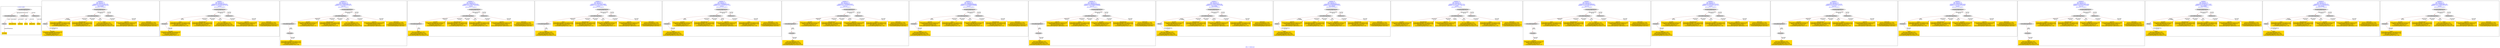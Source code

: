digraph n0 {
fontcolor="blue"
remincross="true"
label="s08-s-17-edited.xml"
subgraph cluster_0 {
label="1-correct model"
n2[style="filled",color="white",fillcolor="lightgray",label="CulturalHeritageObject1"];
n3[style="filled",color="white",fillcolor="lightgray",label="Person1"];
n4[shape="plaintext",style="filled",fillcolor="gold",label="DESCRIPTION"];
n5[shape="plaintext",style="filled",fillcolor="gold",label="CAPTION"];
n6[shape="plaintext",style="filled",fillcolor="gold",label="TITLE"];
n7[shape="plaintext",style="filled",fillcolor="gold",label="AUTHOR"];
n8[style="filled",color="white",fillcolor="lightgray",label="EuropeanaAggregation1"];
n9[style="filled",color="white",fillcolor="lightgray",label="WebResource1"];
n10[style="filled",color="white",fillcolor="lightgray",label="WebResource2"];
n11[shape="plaintext",style="filled",fillcolor="gold",label="IMAGESRC"];
n12[shape="plaintext",style="filled",fillcolor="gold",label="VIDEO"];
}
subgraph cluster_1 {
label="candidate 0\nlink coherence:1.0\nnode coherence:1.0\nconfidence:0.3922318116477479\nmapping score:0.5474106038825827\ncost:8.99998\n-precision:0.78-recall:0.7"
n14[style="filled",color="white",fillcolor="lightgray",label="CulturalHeritageObject1"];
n15[style="filled",color="white",fillcolor="lightgray",label="Person1"];
n16[style="filled",color="white",fillcolor="lightgray",label="EuropeanaAggregation1"];
n17[style="filled",color="white",fillcolor="lightgray",label="WebResource1"];
n18[shape="plaintext",style="filled",fillcolor="gold",label="AUTHOR\n[CulturalHeritageObject,provenance,0.33]\n[Person,nameOfThePerson,0.267]\n[Document,classLink,0.23]\n[CulturalHeritageObject,title,0.173]"];
n19[shape="plaintext",style="filled",fillcolor="gold",label="TITLE\n[CulturalHeritageObject,description,0.332]\n[CulturalHeritageObject,provenance,0.323]\n[Document,classLink,0.177]\n[CulturalHeritageObject,title,0.168]"];
n20[shape="plaintext",style="filled",fillcolor="gold",label="DESCRIPTION\n[CulturalHeritageObject,description,0.434]\n[CulturalHeritageObject,provenance,0.332]\n[Document,classLink,0.13]\n[CulturalHeritageObject,title,0.104]"];
n21[shape="plaintext",style="filled",fillcolor="gold",label="VIDEO\n[Document,classLink,0.287]\n[Person,nameOfThePerson,0.261]\n[CulturalHeritageObject,title,0.234]\n[CulturalHeritageObject,provenance,0.218]"];
n22[shape="plaintext",style="filled",fillcolor="gold",label="IMAGESRC\n[WebResource,classLink,0.668]\n[Person,nameOfThePerson,0.122]\n[CulturalHeritageObject,provenance,0.12]\n[CulturalHeritageObject,title,0.091]"];
n23[shape="plaintext",style="filled",fillcolor="gold",label="CAPTION\n[CulturalHeritageObject,provenance,0.428]\n[CulturalHeritageObject,extent,0.2]\n[Document,classLink,0.197]\n[CulturalHeritageObject,rightsHolder,0.175]"];
}
subgraph cluster_2 {
label="candidate 1\nlink coherence:1.0\nnode coherence:1.0\nconfidence:0.38614887434865647\nmapping score:0.5453829581162188\ncost:9.0\n-precision:0.56-recall:0.5"
n25[style="filled",color="white",fillcolor="lightgray",label="CulturalHeritageObject1"];
n26[style="filled",color="white",fillcolor="lightgray",label="Document1"];
n27[style="filled",color="white",fillcolor="lightgray",label="EuropeanaAggregation1"];
n28[style="filled",color="white",fillcolor="lightgray",label="WebResource1"];
n29[shape="plaintext",style="filled",fillcolor="gold",label="TITLE\n[CulturalHeritageObject,description,0.332]\n[CulturalHeritageObject,provenance,0.323]\n[Document,classLink,0.177]\n[CulturalHeritageObject,title,0.168]"];
n30[shape="plaintext",style="filled",fillcolor="gold",label="DESCRIPTION\n[CulturalHeritageObject,description,0.434]\n[CulturalHeritageObject,provenance,0.332]\n[Document,classLink,0.13]\n[CulturalHeritageObject,title,0.104]"];
n31[shape="plaintext",style="filled",fillcolor="gold",label="VIDEO\n[Document,classLink,0.287]\n[Person,nameOfThePerson,0.261]\n[CulturalHeritageObject,title,0.234]\n[CulturalHeritageObject,provenance,0.218]"];
n32[shape="plaintext",style="filled",fillcolor="gold",label="AUTHOR\n[CulturalHeritageObject,provenance,0.33]\n[Person,nameOfThePerson,0.267]\n[Document,classLink,0.23]\n[CulturalHeritageObject,title,0.173]"];
n33[shape="plaintext",style="filled",fillcolor="gold",label="IMAGESRC\n[WebResource,classLink,0.668]\n[Person,nameOfThePerson,0.122]\n[CulturalHeritageObject,provenance,0.12]\n[CulturalHeritageObject,title,0.091]"];
n34[shape="plaintext",style="filled",fillcolor="gold",label="CAPTION\n[CulturalHeritageObject,provenance,0.428]\n[CulturalHeritageObject,extent,0.2]\n[Document,classLink,0.197]\n[CulturalHeritageObject,rightsHolder,0.175]"];
}
subgraph cluster_3 {
label="candidate 10\nlink coherence:1.0\nnode coherence:1.0\nconfidence:0.3784990786851182\nmapping score:0.5428330262283727\ncost:10.0\n-precision:0.5-recall:0.5"
n36[style="filled",color="white",fillcolor="lightgray",label="CulturalHeritageObject1"];
n37[style="filled",color="white",fillcolor="lightgray",label="CulturalHeritageObject2"];
n38[style="filled",color="white",fillcolor="lightgray",label="Document2"];
n39[style="filled",color="white",fillcolor="lightgray",label="EuropeanaAggregation1"];
n40[style="filled",color="white",fillcolor="lightgray",label="WebResource1"];
n41[shape="plaintext",style="filled",fillcolor="gold",label="AUTHOR\n[CulturalHeritageObject,provenance,0.33]\n[Person,nameOfThePerson,0.267]\n[Document,classLink,0.23]\n[CulturalHeritageObject,title,0.173]"];
n42[shape="plaintext",style="filled",fillcolor="gold",label="DESCRIPTION\n[CulturalHeritageObject,description,0.434]\n[CulturalHeritageObject,provenance,0.332]\n[Document,classLink,0.13]\n[CulturalHeritageObject,title,0.104]"];
n43[shape="plaintext",style="filled",fillcolor="gold",label="TITLE\n[CulturalHeritageObject,description,0.332]\n[CulturalHeritageObject,provenance,0.323]\n[Document,classLink,0.177]\n[CulturalHeritageObject,title,0.168]"];
n44[shape="plaintext",style="filled",fillcolor="gold",label="VIDEO\n[Document,classLink,0.287]\n[Person,nameOfThePerson,0.261]\n[CulturalHeritageObject,title,0.234]\n[CulturalHeritageObject,provenance,0.218]"];
n45[shape="plaintext",style="filled",fillcolor="gold",label="IMAGESRC\n[WebResource,classLink,0.668]\n[Person,nameOfThePerson,0.122]\n[CulturalHeritageObject,provenance,0.12]\n[CulturalHeritageObject,title,0.091]"];
n46[shape="plaintext",style="filled",fillcolor="gold",label="CAPTION\n[CulturalHeritageObject,provenance,0.428]\n[CulturalHeritageObject,extent,0.2]\n[Document,classLink,0.197]\n[CulturalHeritageObject,rightsHolder,0.175]"];
}
subgraph cluster_4 {
label="candidate 11\nlink coherence:1.0\nnode coherence:1.0\nconfidence:0.3769815607870101\nmapping score:0.5423271869290034\ncost:9.0\n-precision:0.67-recall:0.6"
n48[style="filled",color="white",fillcolor="lightgray",label="CulturalHeritageObject1"];
n49[style="filled",color="white",fillcolor="lightgray",label="CulturalHeritageObject2"];
n50[style="filled",color="white",fillcolor="lightgray",label="EuropeanaAggregation1"];
n51[style="filled",color="white",fillcolor="lightgray",label="WebResource1"];
n52[shape="plaintext",style="filled",fillcolor="gold",label="AUTHOR\n[CulturalHeritageObject,provenance,0.33]\n[Person,nameOfThePerson,0.267]\n[Document,classLink,0.23]\n[CulturalHeritageObject,title,0.173]"];
n53[shape="plaintext",style="filled",fillcolor="gold",label="DESCRIPTION\n[CulturalHeritageObject,description,0.434]\n[CulturalHeritageObject,provenance,0.332]\n[Document,classLink,0.13]\n[CulturalHeritageObject,title,0.104]"];
n54[shape="plaintext",style="filled",fillcolor="gold",label="TITLE\n[CulturalHeritageObject,description,0.332]\n[CulturalHeritageObject,provenance,0.323]\n[Document,classLink,0.177]\n[CulturalHeritageObject,title,0.168]"];
n55[shape="plaintext",style="filled",fillcolor="gold",label="VIDEO\n[Document,classLink,0.287]\n[Person,nameOfThePerson,0.261]\n[CulturalHeritageObject,title,0.234]\n[CulturalHeritageObject,provenance,0.218]"];
n56[shape="plaintext",style="filled",fillcolor="gold",label="IMAGESRC\n[WebResource,classLink,0.668]\n[Person,nameOfThePerson,0.122]\n[CulturalHeritageObject,provenance,0.12]\n[CulturalHeritageObject,title,0.091]"];
n57[shape="plaintext",style="filled",fillcolor="gold",label="CAPTION\n[CulturalHeritageObject,provenance,0.428]\n[CulturalHeritageObject,extent,0.2]\n[Document,classLink,0.197]\n[CulturalHeritageObject,rightsHolder,0.175]"];
}
subgraph cluster_5 {
label="candidate 12\nlink coherence:1.0\nnode coherence:1.0\nconfidence:0.37659725311196857\nmapping score:0.5421990843706562\ncost:9.0\n-precision:0.56-recall:0.5"
n59[style="filled",color="white",fillcolor="lightgray",label="CulturalHeritageObject1"];
n60[style="filled",color="white",fillcolor="lightgray",label="CulturalHeritageObject2"];
n61[style="filled",color="white",fillcolor="lightgray",label="EuropeanaAggregation1"];
n62[style="filled",color="white",fillcolor="lightgray",label="WebResource1"];
n63[shape="plaintext",style="filled",fillcolor="gold",label="TITLE\n[CulturalHeritageObject,description,0.332]\n[CulturalHeritageObject,provenance,0.323]\n[Document,classLink,0.177]\n[CulturalHeritageObject,title,0.168]"];
n64[shape="plaintext",style="filled",fillcolor="gold",label="DESCRIPTION\n[CulturalHeritageObject,description,0.434]\n[CulturalHeritageObject,provenance,0.332]\n[Document,classLink,0.13]\n[CulturalHeritageObject,title,0.104]"];
n65[shape="plaintext",style="filled",fillcolor="gold",label="AUTHOR\n[CulturalHeritageObject,provenance,0.33]\n[Person,nameOfThePerson,0.267]\n[Document,classLink,0.23]\n[CulturalHeritageObject,title,0.173]"];
n66[shape="plaintext",style="filled",fillcolor="gold",label="VIDEO\n[Document,classLink,0.287]\n[Person,nameOfThePerson,0.261]\n[CulturalHeritageObject,title,0.234]\n[CulturalHeritageObject,provenance,0.218]"];
n67[shape="plaintext",style="filled",fillcolor="gold",label="IMAGESRC\n[WebResource,classLink,0.668]\n[Person,nameOfThePerson,0.122]\n[CulturalHeritageObject,provenance,0.12]\n[CulturalHeritageObject,title,0.091]"];
n68[shape="plaintext",style="filled",fillcolor="gold",label="CAPTION\n[CulturalHeritageObject,provenance,0.428]\n[CulturalHeritageObject,extent,0.2]\n[Document,classLink,0.197]\n[CulturalHeritageObject,rightsHolder,0.175]"];
}
subgraph cluster_6 {
label="candidate 13\nlink coherence:1.0\nnode coherence:1.0\nconfidence:0.3736090690530187\nmapping score:0.5412030230176729\ncost:9.0\n-precision:0.44-recall:0.4"
n70[style="filled",color="white",fillcolor="lightgray",label="CulturalHeritageObject1"];
n71[style="filled",color="white",fillcolor="lightgray",label="Document1"];
n72[style="filled",color="white",fillcolor="lightgray",label="EuropeanaAggregation1"];
n73[style="filled",color="white",fillcolor="lightgray",label="WebResource1"];
n74[shape="plaintext",style="filled",fillcolor="gold",label="AUTHOR\n[CulturalHeritageObject,provenance,0.33]\n[Person,nameOfThePerson,0.267]\n[Document,classLink,0.23]\n[CulturalHeritageObject,title,0.173]"];
n75[shape="plaintext",style="filled",fillcolor="gold",label="DESCRIPTION\n[CulturalHeritageObject,description,0.434]\n[CulturalHeritageObject,provenance,0.332]\n[Document,classLink,0.13]\n[CulturalHeritageObject,title,0.104]"];
n76[shape="plaintext",style="filled",fillcolor="gold",label="CAPTION\n[CulturalHeritageObject,provenance,0.428]\n[CulturalHeritageObject,extent,0.2]\n[Document,classLink,0.197]\n[CulturalHeritageObject,rightsHolder,0.175]"];
n77[shape="plaintext",style="filled",fillcolor="gold",label="VIDEO\n[Document,classLink,0.287]\n[Person,nameOfThePerson,0.261]\n[CulturalHeritageObject,title,0.234]\n[CulturalHeritageObject,provenance,0.218]"];
n78[shape="plaintext",style="filled",fillcolor="gold",label="IMAGESRC\n[WebResource,classLink,0.668]\n[Person,nameOfThePerson,0.122]\n[CulturalHeritageObject,provenance,0.12]\n[CulturalHeritageObject,title,0.091]"];
n79[shape="plaintext",style="filled",fillcolor="gold",label="TITLE\n[CulturalHeritageObject,description,0.332]\n[CulturalHeritageObject,provenance,0.323]\n[Document,classLink,0.177]\n[CulturalHeritageObject,title,0.168]"];
}
subgraph cluster_7 {
label="candidate 14\nlink coherence:1.0\nnode coherence:1.0\nconfidence:0.3736090690530187\nmapping score:0.5412030230176729\ncost:10.0\n-precision:0.4-recall:0.4"
n81[style="filled",color="white",fillcolor="lightgray",label="CulturalHeritageObject1"];
n82[style="filled",color="white",fillcolor="lightgray",label="CulturalHeritageObject2"];
n83[style="filled",color="white",fillcolor="lightgray",label="Document2"];
n84[style="filled",color="white",fillcolor="lightgray",label="EuropeanaAggregation1"];
n85[style="filled",color="white",fillcolor="lightgray",label="WebResource1"];
n86[shape="plaintext",style="filled",fillcolor="gold",label="AUTHOR\n[CulturalHeritageObject,provenance,0.33]\n[Person,nameOfThePerson,0.267]\n[Document,classLink,0.23]\n[CulturalHeritageObject,title,0.173]"];
n87[shape="plaintext",style="filled",fillcolor="gold",label="DESCRIPTION\n[CulturalHeritageObject,description,0.434]\n[CulturalHeritageObject,provenance,0.332]\n[Document,classLink,0.13]\n[CulturalHeritageObject,title,0.104]"];
n88[shape="plaintext",style="filled",fillcolor="gold",label="VIDEO\n[Document,classLink,0.287]\n[Person,nameOfThePerson,0.261]\n[CulturalHeritageObject,title,0.234]\n[CulturalHeritageObject,provenance,0.218]"];
n89[shape="plaintext",style="filled",fillcolor="gold",label="CAPTION\n[CulturalHeritageObject,provenance,0.428]\n[CulturalHeritageObject,extent,0.2]\n[Document,classLink,0.197]\n[CulturalHeritageObject,rightsHolder,0.175]"];
n90[shape="plaintext",style="filled",fillcolor="gold",label="IMAGESRC\n[WebResource,classLink,0.668]\n[Person,nameOfThePerson,0.122]\n[CulturalHeritageObject,provenance,0.12]\n[CulturalHeritageObject,title,0.091]"];
n91[shape="plaintext",style="filled",fillcolor="gold",label="TITLE\n[CulturalHeritageObject,description,0.332]\n[CulturalHeritageObject,provenance,0.323]\n[Document,classLink,0.177]\n[CulturalHeritageObject,title,0.168]"];
}
subgraph cluster_8 {
label="candidate 15\nlink coherence:1.0\nnode coherence:1.0\nconfidence:0.36990829209060405\nmapping score:0.539969430696868\ncost:9.0\n-precision:0.44-recall:0.4"
n93[style="filled",color="white",fillcolor="lightgray",label="CulturalHeritageObject1"];
n94[style="filled",color="white",fillcolor="lightgray",label="Document1"];
n95[style="filled",color="white",fillcolor="lightgray",label="EuropeanaAggregation1"];
n96[style="filled",color="white",fillcolor="lightgray",label="WebResource1"];
n97[shape="plaintext",style="filled",fillcolor="gold",label="CAPTION\n[CulturalHeritageObject,provenance,0.428]\n[CulturalHeritageObject,extent,0.2]\n[Document,classLink,0.197]\n[CulturalHeritageObject,rightsHolder,0.175]"];
n98[shape="plaintext",style="filled",fillcolor="gold",label="TITLE\n[CulturalHeritageObject,description,0.332]\n[CulturalHeritageObject,provenance,0.323]\n[Document,classLink,0.177]\n[CulturalHeritageObject,title,0.168]"];
n99[shape="plaintext",style="filled",fillcolor="gold",label="AUTHOR\n[CulturalHeritageObject,provenance,0.33]\n[Person,nameOfThePerson,0.267]\n[Document,classLink,0.23]\n[CulturalHeritageObject,title,0.173]"];
n100[shape="plaintext",style="filled",fillcolor="gold",label="VIDEO\n[Document,classLink,0.287]\n[Person,nameOfThePerson,0.261]\n[CulturalHeritageObject,title,0.234]\n[CulturalHeritageObject,provenance,0.218]"];
n101[shape="plaintext",style="filled",fillcolor="gold",label="IMAGESRC\n[WebResource,classLink,0.668]\n[Person,nameOfThePerson,0.122]\n[CulturalHeritageObject,provenance,0.12]\n[CulturalHeritageObject,title,0.091]"];
n102[shape="plaintext",style="filled",fillcolor="gold",label="DESCRIPTION\n[CulturalHeritageObject,description,0.434]\n[CulturalHeritageObject,provenance,0.332]\n[Document,classLink,0.13]\n[CulturalHeritageObject,title,0.104]"];
}
subgraph cluster_9 {
label="candidate 16\nlink coherence:1.0\nnode coherence:1.0\nconfidence:0.36990829209060405\nmapping score:0.539969430696868\ncost:10.0\n-precision:0.4-recall:0.4"
n104[style="filled",color="white",fillcolor="lightgray",label="CulturalHeritageObject1"];
n105[style="filled",color="white",fillcolor="lightgray",label="CulturalHeritageObject2"];
n106[style="filled",color="white",fillcolor="lightgray",label="Document2"];
n107[style="filled",color="white",fillcolor="lightgray",label="EuropeanaAggregation1"];
n108[style="filled",color="white",fillcolor="lightgray",label="WebResource1"];
n109[shape="plaintext",style="filled",fillcolor="gold",label="CAPTION\n[CulturalHeritageObject,provenance,0.428]\n[CulturalHeritageObject,extent,0.2]\n[Document,classLink,0.197]\n[CulturalHeritageObject,rightsHolder,0.175]"];
n110[shape="plaintext",style="filled",fillcolor="gold",label="TITLE\n[CulturalHeritageObject,description,0.332]\n[CulturalHeritageObject,provenance,0.323]\n[Document,classLink,0.177]\n[CulturalHeritageObject,title,0.168]"];
n111[shape="plaintext",style="filled",fillcolor="gold",label="VIDEO\n[Document,classLink,0.287]\n[Person,nameOfThePerson,0.261]\n[CulturalHeritageObject,title,0.234]\n[CulturalHeritageObject,provenance,0.218]"];
n112[shape="plaintext",style="filled",fillcolor="gold",label="AUTHOR\n[CulturalHeritageObject,provenance,0.33]\n[Person,nameOfThePerson,0.267]\n[Document,classLink,0.23]\n[CulturalHeritageObject,title,0.173]"];
n113[shape="plaintext",style="filled",fillcolor="gold",label="IMAGESRC\n[WebResource,classLink,0.668]\n[Person,nameOfThePerson,0.122]\n[CulturalHeritageObject,provenance,0.12]\n[CulturalHeritageObject,title,0.091]"];
n114[shape="plaintext",style="filled",fillcolor="gold",label="DESCRIPTION\n[CulturalHeritageObject,description,0.434]\n[CulturalHeritageObject,provenance,0.332]\n[Document,classLink,0.13]\n[CulturalHeritageObject,title,0.104]"];
}
subgraph cluster_10 {
label="candidate 17\nlink coherence:1.0\nnode coherence:1.0\nconfidence:0.3693015866585106\nmapping score:0.5397671955528368\ncost:8.99998\n-precision:0.56-recall:0.5"
n116[style="filled",color="white",fillcolor="lightgray",label="CulturalHeritageObject1"];
n117[style="filled",color="white",fillcolor="lightgray",label="Person1"];
n118[style="filled",color="white",fillcolor="lightgray",label="EuropeanaAggregation1"];
n119[style="filled",color="white",fillcolor="lightgray",label="WebResource1"];
n120[shape="plaintext",style="filled",fillcolor="gold",label="VIDEO\n[Document,classLink,0.287]\n[Person,nameOfThePerson,0.261]\n[CulturalHeritageObject,title,0.234]\n[CulturalHeritageObject,provenance,0.218]"];
n121[shape="plaintext",style="filled",fillcolor="gold",label="AUTHOR\n[CulturalHeritageObject,provenance,0.33]\n[Person,nameOfThePerson,0.267]\n[Document,classLink,0.23]\n[CulturalHeritageObject,title,0.173]"];
n122[shape="plaintext",style="filled",fillcolor="gold",label="DESCRIPTION\n[CulturalHeritageObject,description,0.434]\n[CulturalHeritageObject,provenance,0.332]\n[Document,classLink,0.13]\n[CulturalHeritageObject,title,0.104]"];
n123[shape="plaintext",style="filled",fillcolor="gold",label="CAPTION\n[CulturalHeritageObject,provenance,0.428]\n[CulturalHeritageObject,extent,0.2]\n[Document,classLink,0.197]\n[CulturalHeritageObject,rightsHolder,0.175]"];
n124[shape="plaintext",style="filled",fillcolor="gold",label="IMAGESRC\n[WebResource,classLink,0.668]\n[Person,nameOfThePerson,0.122]\n[CulturalHeritageObject,provenance,0.12]\n[CulturalHeritageObject,title,0.091]"];
n125[shape="plaintext",style="filled",fillcolor="gold",label="TITLE\n[CulturalHeritageObject,description,0.332]\n[CulturalHeritageObject,provenance,0.323]\n[Document,classLink,0.177]\n[CulturalHeritageObject,title,0.168]"];
}
subgraph cluster_11 {
label="candidate 18\nlink coherence:1.0\nnode coherence:1.0\nconfidence:0.36560080969609593\nmapping score:0.5385336032320319\ncost:8.99998\n-precision:0.56-recall:0.5"
n127[style="filled",color="white",fillcolor="lightgray",label="CulturalHeritageObject1"];
n128[style="filled",color="white",fillcolor="lightgray",label="Person1"];
n129[style="filled",color="white",fillcolor="lightgray",label="EuropeanaAggregation1"];
n130[style="filled",color="white",fillcolor="lightgray",label="WebResource1"];
n131[shape="plaintext",style="filled",fillcolor="gold",label="VIDEO\n[Document,classLink,0.287]\n[Person,nameOfThePerson,0.261]\n[CulturalHeritageObject,title,0.234]\n[CulturalHeritageObject,provenance,0.218]"];
n132[shape="plaintext",style="filled",fillcolor="gold",label="CAPTION\n[CulturalHeritageObject,provenance,0.428]\n[CulturalHeritageObject,extent,0.2]\n[Document,classLink,0.197]\n[CulturalHeritageObject,rightsHolder,0.175]"];
n133[shape="plaintext",style="filled",fillcolor="gold",label="TITLE\n[CulturalHeritageObject,description,0.332]\n[CulturalHeritageObject,provenance,0.323]\n[Document,classLink,0.177]\n[CulturalHeritageObject,title,0.168]"];
n134[shape="plaintext",style="filled",fillcolor="gold",label="AUTHOR\n[CulturalHeritageObject,provenance,0.33]\n[Person,nameOfThePerson,0.267]\n[Document,classLink,0.23]\n[CulturalHeritageObject,title,0.173]"];
n135[shape="plaintext",style="filled",fillcolor="gold",label="IMAGESRC\n[WebResource,classLink,0.668]\n[Person,nameOfThePerson,0.122]\n[CulturalHeritageObject,provenance,0.12]\n[CulturalHeritageObject,title,0.091]"];
n136[shape="plaintext",style="filled",fillcolor="gold",label="DESCRIPTION\n[CulturalHeritageObject,description,0.434]\n[CulturalHeritageObject,provenance,0.332]\n[Document,classLink,0.13]\n[CulturalHeritageObject,title,0.104]"];
}
subgraph cluster_12 {
label="candidate 19\nlink coherence:1.0\nnode coherence:1.0\nconfidence:0.36471399726777715\nmapping score:0.5660157768670367\ncost:8.0\n-precision:0.5-recall:0.4"
n138[style="filled",color="white",fillcolor="lightgray",label="EuropeanaAggregation1"];
n139[style="filled",color="white",fillcolor="lightgray",label="CulturalHeritageObject1"];
n140[style="filled",color="white",fillcolor="lightgray",label="WebResource1"];
n141[shape="plaintext",style="filled",fillcolor="gold",label="AUTHOR\n[CulturalHeritageObject,provenance,0.33]\n[Person,nameOfThePerson,0.267]\n[Document,classLink,0.23]\n[CulturalHeritageObject,title,0.173]"];
n142[shape="plaintext",style="filled",fillcolor="gold",label="DESCRIPTION\n[CulturalHeritageObject,description,0.434]\n[CulturalHeritageObject,provenance,0.332]\n[Document,classLink,0.13]\n[CulturalHeritageObject,title,0.104]"];
n143[shape="plaintext",style="filled",fillcolor="gold",label="CAPTION\n[CulturalHeritageObject,provenance,0.428]\n[CulturalHeritageObject,extent,0.2]\n[Document,classLink,0.197]\n[CulturalHeritageObject,rightsHolder,0.175]"];
n144[shape="plaintext",style="filled",fillcolor="gold",label="VIDEO\n[Document,classLink,0.287]\n[Person,nameOfThePerson,0.261]\n[CulturalHeritageObject,title,0.234]\n[CulturalHeritageObject,provenance,0.218]"];
n145[shape="plaintext",style="filled",fillcolor="gold",label="IMAGESRC\n[WebResource,classLink,0.668]\n[Person,nameOfThePerson,0.122]\n[CulturalHeritageObject,provenance,0.12]\n[CulturalHeritageObject,title,0.091]"];
n146[shape="plaintext",style="filled",fillcolor="gold",label="TITLE\n[CulturalHeritageObject,description,0.332]\n[CulturalHeritageObject,provenance,0.323]\n[Document,classLink,0.177]\n[CulturalHeritageObject,title,0.168]"];
}
subgraph cluster_13 {
label="candidate 2\nlink coherence:1.0\nnode coherence:1.0\nconfidence:0.38614887434865647\nmapping score:0.5453829581162188\ncost:10.0\n-precision:0.5-recall:0.5"
n148[style="filled",color="white",fillcolor="lightgray",label="CulturalHeritageObject1"];
n149[style="filled",color="white",fillcolor="lightgray",label="CulturalHeritageObject2"];
n150[style="filled",color="white",fillcolor="lightgray",label="Document2"];
n151[style="filled",color="white",fillcolor="lightgray",label="EuropeanaAggregation1"];
n152[style="filled",color="white",fillcolor="lightgray",label="WebResource1"];
n153[shape="plaintext",style="filled",fillcolor="gold",label="TITLE\n[CulturalHeritageObject,description,0.332]\n[CulturalHeritageObject,provenance,0.323]\n[Document,classLink,0.177]\n[CulturalHeritageObject,title,0.168]"];
n154[shape="plaintext",style="filled",fillcolor="gold",label="DESCRIPTION\n[CulturalHeritageObject,description,0.434]\n[CulturalHeritageObject,provenance,0.332]\n[Document,classLink,0.13]\n[CulturalHeritageObject,title,0.104]"];
n155[shape="plaintext",style="filled",fillcolor="gold",label="AUTHOR\n[CulturalHeritageObject,provenance,0.33]\n[Person,nameOfThePerson,0.267]\n[Document,classLink,0.23]\n[CulturalHeritageObject,title,0.173]"];
n156[shape="plaintext",style="filled",fillcolor="gold",label="VIDEO\n[Document,classLink,0.287]\n[Person,nameOfThePerson,0.261]\n[CulturalHeritageObject,title,0.234]\n[CulturalHeritageObject,provenance,0.218]"];
n157[shape="plaintext",style="filled",fillcolor="gold",label="IMAGESRC\n[WebResource,classLink,0.668]\n[Person,nameOfThePerson,0.122]\n[CulturalHeritageObject,provenance,0.12]\n[CulturalHeritageObject,title,0.091]"];
n158[shape="plaintext",style="filled",fillcolor="gold",label="CAPTION\n[CulturalHeritageObject,provenance,0.428]\n[CulturalHeritageObject,extent,0.2]\n[Document,classLink,0.197]\n[CulturalHeritageObject,rightsHolder,0.175]"];
}
subgraph cluster_14 {
label="candidate 3\nlink coherence:1.0\nnode coherence:1.0\nconfidence:0.38587663257225163\nmapping score:0.5452922108574172\ncost:9.0\n-precision:0.67-recall:0.6"
n160[style="filled",color="white",fillcolor="lightgray",label="CulturalHeritageObject1"];
n161[style="filled",color="white",fillcolor="lightgray",label="Document1"];
n162[style="filled",color="white",fillcolor="lightgray",label="EuropeanaAggregation1"];
n163[style="filled",color="white",fillcolor="lightgray",label="WebResource1"];
n164[shape="plaintext",style="filled",fillcolor="gold",label="AUTHOR\n[CulturalHeritageObject,provenance,0.33]\n[Person,nameOfThePerson,0.267]\n[Document,classLink,0.23]\n[CulturalHeritageObject,title,0.173]"];
n165[shape="plaintext",style="filled",fillcolor="gold",label="DESCRIPTION\n[CulturalHeritageObject,description,0.434]\n[CulturalHeritageObject,provenance,0.332]\n[Document,classLink,0.13]\n[CulturalHeritageObject,title,0.104]"];
n166[shape="plaintext",style="filled",fillcolor="gold",label="TITLE\n[CulturalHeritageObject,description,0.332]\n[CulturalHeritageObject,provenance,0.323]\n[Document,classLink,0.177]\n[CulturalHeritageObject,title,0.168]"];
n167[shape="plaintext",style="filled",fillcolor="gold",label="VIDEO\n[Document,classLink,0.287]\n[Person,nameOfThePerson,0.261]\n[CulturalHeritageObject,title,0.234]\n[CulturalHeritageObject,provenance,0.218]"];
n168[shape="plaintext",style="filled",fillcolor="gold",label="IMAGESRC\n[WebResource,classLink,0.668]\n[Person,nameOfThePerson,0.122]\n[CulturalHeritageObject,provenance,0.12]\n[CulturalHeritageObject,title,0.091]"];
n169[shape="plaintext",style="filled",fillcolor="gold",label="CAPTION\n[CulturalHeritageObject,provenance,0.428]\n[CulturalHeritageObject,extent,0.2]\n[Document,classLink,0.197]\n[CulturalHeritageObject,rightsHolder,0.175]"];
}
subgraph cluster_15 {
label="candidate 4\nlink coherence:1.0\nnode coherence:1.0\nconfidence:0.38587663257225163\nmapping score:0.5452922108574172\ncost:10.0\n-precision:0.6-recall:0.6"
n171[style="filled",color="white",fillcolor="lightgray",label="CulturalHeritageObject1"];
n172[style="filled",color="white",fillcolor="lightgray",label="CulturalHeritageObject2"];
n173[style="filled",color="white",fillcolor="lightgray",label="Document2"];
n174[style="filled",color="white",fillcolor="lightgray",label="EuropeanaAggregation1"];
n175[style="filled",color="white",fillcolor="lightgray",label="WebResource1"];
n176[shape="plaintext",style="filled",fillcolor="gold",label="AUTHOR\n[CulturalHeritageObject,provenance,0.33]\n[Person,nameOfThePerson,0.267]\n[Document,classLink,0.23]\n[CulturalHeritageObject,title,0.173]"];
n177[shape="plaintext",style="filled",fillcolor="gold",label="DESCRIPTION\n[CulturalHeritageObject,description,0.434]\n[CulturalHeritageObject,provenance,0.332]\n[Document,classLink,0.13]\n[CulturalHeritageObject,title,0.104]"];
n178[shape="plaintext",style="filled",fillcolor="gold",label="VIDEO\n[Document,classLink,0.287]\n[Person,nameOfThePerson,0.261]\n[CulturalHeritageObject,title,0.234]\n[CulturalHeritageObject,provenance,0.218]"];
n179[shape="plaintext",style="filled",fillcolor="gold",label="TITLE\n[CulturalHeritageObject,description,0.332]\n[CulturalHeritageObject,provenance,0.323]\n[Document,classLink,0.177]\n[CulturalHeritageObject,title,0.168]"];
n180[shape="plaintext",style="filled",fillcolor="gold",label="IMAGESRC\n[WebResource,classLink,0.668]\n[Person,nameOfThePerson,0.122]\n[CulturalHeritageObject,provenance,0.12]\n[CulturalHeritageObject,title,0.091]"];
n181[shape="plaintext",style="filled",fillcolor="gold",label="CAPTION\n[CulturalHeritageObject,provenance,0.428]\n[CulturalHeritageObject,extent,0.2]\n[Document,classLink,0.197]\n[CulturalHeritageObject,rightsHolder,0.175]"];
}
subgraph cluster_16 {
label="candidate 5\nlink coherence:1.0\nnode coherence:1.0\nconfidence:0.38549232489721014\nmapping score:0.54516410829907\ncost:9.0\n-precision:0.56-recall:0.5"
n183[style="filled",color="white",fillcolor="lightgray",label="CulturalHeritageObject1"];
n184[style="filled",color="white",fillcolor="lightgray",label="Document1"];
n185[style="filled",color="white",fillcolor="lightgray",label="EuropeanaAggregation1"];
n186[style="filled",color="white",fillcolor="lightgray",label="WebResource1"];
n187[shape="plaintext",style="filled",fillcolor="gold",label="TITLE\n[CulturalHeritageObject,description,0.332]\n[CulturalHeritageObject,provenance,0.323]\n[Document,classLink,0.177]\n[CulturalHeritageObject,title,0.168]"];
n188[shape="plaintext",style="filled",fillcolor="gold",label="DESCRIPTION\n[CulturalHeritageObject,description,0.434]\n[CulturalHeritageObject,provenance,0.332]\n[Document,classLink,0.13]\n[CulturalHeritageObject,title,0.104]"];
n189[shape="plaintext",style="filled",fillcolor="gold",label="AUTHOR\n[CulturalHeritageObject,provenance,0.33]\n[Person,nameOfThePerson,0.267]\n[Document,classLink,0.23]\n[CulturalHeritageObject,title,0.173]"];
n190[shape="plaintext",style="filled",fillcolor="gold",label="VIDEO\n[Document,classLink,0.287]\n[Person,nameOfThePerson,0.261]\n[CulturalHeritageObject,title,0.234]\n[CulturalHeritageObject,provenance,0.218]"];
n191[shape="plaintext",style="filled",fillcolor="gold",label="IMAGESRC\n[WebResource,classLink,0.668]\n[Person,nameOfThePerson,0.122]\n[CulturalHeritageObject,provenance,0.12]\n[CulturalHeritageObject,title,0.091]"];
n192[shape="plaintext",style="filled",fillcolor="gold",label="CAPTION\n[CulturalHeritageObject,provenance,0.428]\n[CulturalHeritageObject,extent,0.2]\n[Document,classLink,0.197]\n[CulturalHeritageObject,rightsHolder,0.175]"];
}
subgraph cluster_17 {
label="candidate 6\nlink coherence:1.0\nnode coherence:1.0\nconfidence:0.38549232489721014\nmapping score:0.54516410829907\ncost:10.0\n-precision:0.5-recall:0.5"
n194[style="filled",color="white",fillcolor="lightgray",label="CulturalHeritageObject1"];
n195[style="filled",color="white",fillcolor="lightgray",label="CulturalHeritageObject2"];
n196[style="filled",color="white",fillcolor="lightgray",label="Document2"];
n197[style="filled",color="white",fillcolor="lightgray",label="EuropeanaAggregation1"];
n198[style="filled",color="white",fillcolor="lightgray",label="WebResource1"];
n199[shape="plaintext",style="filled",fillcolor="gold",label="TITLE\n[CulturalHeritageObject,description,0.332]\n[CulturalHeritageObject,provenance,0.323]\n[Document,classLink,0.177]\n[CulturalHeritageObject,title,0.168]"];
n200[shape="plaintext",style="filled",fillcolor="gold",label="DESCRIPTION\n[CulturalHeritageObject,description,0.434]\n[CulturalHeritageObject,provenance,0.332]\n[Document,classLink,0.13]\n[CulturalHeritageObject,title,0.104]"];
n201[shape="plaintext",style="filled",fillcolor="gold",label="VIDEO\n[Document,classLink,0.287]\n[Person,nameOfThePerson,0.261]\n[CulturalHeritageObject,title,0.234]\n[CulturalHeritageObject,provenance,0.218]"];
n202[shape="plaintext",style="filled",fillcolor="gold",label="AUTHOR\n[CulturalHeritageObject,provenance,0.33]\n[Person,nameOfThePerson,0.267]\n[Document,classLink,0.23]\n[CulturalHeritageObject,title,0.173]"];
n203[shape="plaintext",style="filled",fillcolor="gold",label="IMAGESRC\n[WebResource,classLink,0.668]\n[Person,nameOfThePerson,0.122]\n[CulturalHeritageObject,provenance,0.12]\n[CulturalHeritageObject,title,0.091]"];
n204[shape="plaintext",style="filled",fillcolor="gold",label="CAPTION\n[CulturalHeritageObject,provenance,0.428]\n[CulturalHeritageObject,extent,0.2]\n[Document,classLink,0.197]\n[CulturalHeritageObject,rightsHolder,0.175]"];
}
subgraph cluster_18 {
label="candidate 7\nlink coherence:1.0\nnode coherence:1.0\nconfidence:0.38156915017774357\nmapping score:0.5438563833925812\ncost:8.99998\n-precision:0.78-recall:0.7"
n206[style="filled",color="white",fillcolor="lightgray",label="CulturalHeritageObject1"];
n207[style="filled",color="white",fillcolor="lightgray",label="Person1"];
n208[style="filled",color="white",fillcolor="lightgray",label="EuropeanaAggregation1"];
n209[style="filled",color="white",fillcolor="lightgray",label="WebResource1"];
n210[shape="plaintext",style="filled",fillcolor="gold",label="VIDEO\n[Document,classLink,0.287]\n[Person,nameOfThePerson,0.261]\n[CulturalHeritageObject,title,0.234]\n[CulturalHeritageObject,provenance,0.218]"];
n211[shape="plaintext",style="filled",fillcolor="gold",label="AUTHOR\n[CulturalHeritageObject,provenance,0.33]\n[Person,nameOfThePerson,0.267]\n[Document,classLink,0.23]\n[CulturalHeritageObject,title,0.173]"];
n212[shape="plaintext",style="filled",fillcolor="gold",label="DESCRIPTION\n[CulturalHeritageObject,description,0.434]\n[CulturalHeritageObject,provenance,0.332]\n[Document,classLink,0.13]\n[CulturalHeritageObject,title,0.104]"];
n213[shape="plaintext",style="filled",fillcolor="gold",label="TITLE\n[CulturalHeritageObject,description,0.332]\n[CulturalHeritageObject,provenance,0.323]\n[Document,classLink,0.177]\n[CulturalHeritageObject,title,0.168]"];
n214[shape="plaintext",style="filled",fillcolor="gold",label="IMAGESRC\n[WebResource,classLink,0.668]\n[Person,nameOfThePerson,0.122]\n[CulturalHeritageObject,provenance,0.12]\n[CulturalHeritageObject,title,0.091]"];
n215[shape="plaintext",style="filled",fillcolor="gold",label="CAPTION\n[CulturalHeritageObject,provenance,0.428]\n[CulturalHeritageObject,extent,0.2]\n[Document,classLink,0.197]\n[CulturalHeritageObject,rightsHolder,0.175]"];
}
subgraph cluster_19 {
label="candidate 8\nlink coherence:1.0\nnode coherence:1.0\nconfidence:0.381184842502702\nmapping score:0.543728280834234\ncost:8.99998\n-precision:0.67-recall:0.6"
n217[style="filled",color="white",fillcolor="lightgray",label="CulturalHeritageObject1"];
n218[style="filled",color="white",fillcolor="lightgray",label="Person1"];
n219[style="filled",color="white",fillcolor="lightgray",label="EuropeanaAggregation1"];
n220[style="filled",color="white",fillcolor="lightgray",label="WebResource1"];
n221[shape="plaintext",style="filled",fillcolor="gold",label="VIDEO\n[Document,classLink,0.287]\n[Person,nameOfThePerson,0.261]\n[CulturalHeritageObject,title,0.234]\n[CulturalHeritageObject,provenance,0.218]"];
n222[shape="plaintext",style="filled",fillcolor="gold",label="TITLE\n[CulturalHeritageObject,description,0.332]\n[CulturalHeritageObject,provenance,0.323]\n[Document,classLink,0.177]\n[CulturalHeritageObject,title,0.168]"];
n223[shape="plaintext",style="filled",fillcolor="gold",label="DESCRIPTION\n[CulturalHeritageObject,description,0.434]\n[CulturalHeritageObject,provenance,0.332]\n[Document,classLink,0.13]\n[CulturalHeritageObject,title,0.104]"];
n224[shape="plaintext",style="filled",fillcolor="gold",label="AUTHOR\n[CulturalHeritageObject,provenance,0.33]\n[Person,nameOfThePerson,0.267]\n[Document,classLink,0.23]\n[CulturalHeritageObject,title,0.173]"];
n225[shape="plaintext",style="filled",fillcolor="gold",label="IMAGESRC\n[WebResource,classLink,0.668]\n[Person,nameOfThePerson,0.122]\n[CulturalHeritageObject,provenance,0.12]\n[CulturalHeritageObject,title,0.091]"];
n226[shape="plaintext",style="filled",fillcolor="gold",label="CAPTION\n[CulturalHeritageObject,provenance,0.428]\n[CulturalHeritageObject,extent,0.2]\n[Document,classLink,0.197]\n[CulturalHeritageObject,rightsHolder,0.175]"];
}
subgraph cluster_20 {
label="candidate 9\nlink coherence:1.0\nnode coherence:1.0\nconfidence:0.3784990786851182\nmapping score:0.5428330262283727\ncost:9.0\n-precision:0.56-recall:0.5"
n228[style="filled",color="white",fillcolor="lightgray",label="CulturalHeritageObject1"];
n229[style="filled",color="white",fillcolor="lightgray",label="Document1"];
n230[style="filled",color="white",fillcolor="lightgray",label="EuropeanaAggregation1"];
n231[style="filled",color="white",fillcolor="lightgray",label="WebResource1"];
n232[shape="plaintext",style="filled",fillcolor="gold",label="AUTHOR\n[CulturalHeritageObject,provenance,0.33]\n[Person,nameOfThePerson,0.267]\n[Document,classLink,0.23]\n[CulturalHeritageObject,title,0.173]"];
n233[shape="plaintext",style="filled",fillcolor="gold",label="DESCRIPTION\n[CulturalHeritageObject,description,0.434]\n[CulturalHeritageObject,provenance,0.332]\n[Document,classLink,0.13]\n[CulturalHeritageObject,title,0.104]"];
n234[shape="plaintext",style="filled",fillcolor="gold",label="VIDEO\n[Document,classLink,0.287]\n[Person,nameOfThePerson,0.261]\n[CulturalHeritageObject,title,0.234]\n[CulturalHeritageObject,provenance,0.218]"];
n235[shape="plaintext",style="filled",fillcolor="gold",label="TITLE\n[CulturalHeritageObject,description,0.332]\n[CulturalHeritageObject,provenance,0.323]\n[Document,classLink,0.177]\n[CulturalHeritageObject,title,0.168]"];
n236[shape="plaintext",style="filled",fillcolor="gold",label="IMAGESRC\n[WebResource,classLink,0.668]\n[Person,nameOfThePerson,0.122]\n[CulturalHeritageObject,provenance,0.12]\n[CulturalHeritageObject,title,0.091]"];
n237[shape="plaintext",style="filled",fillcolor="gold",label="CAPTION\n[CulturalHeritageObject,provenance,0.428]\n[CulturalHeritageObject,extent,0.2]\n[Document,classLink,0.197]\n[CulturalHeritageObject,rightsHolder,0.175]"];
}
n2 -> n3[color="brown",fontcolor="black",label="creator"]
n2 -> n4[color="brown",fontcolor="black",label="description"]
n2 -> n5[color="brown",fontcolor="black",label="provenance"]
n2 -> n6[color="brown",fontcolor="black",label="title"]
n3 -> n7[color="brown",fontcolor="black",label="nameOfThePerson"]
n8 -> n2[color="brown",fontcolor="black",label="aggregatedCHO"]
n8 -> n9[color="brown",fontcolor="black",label="hasView"]
n8 -> n10[color="brown",fontcolor="black",label="hasView"]
n9 -> n11[color="brown",fontcolor="black",label="classLink"]
n10 -> n12[color="brown",fontcolor="black",label="classLink"]
n14 -> n15[color="brown",fontcolor="black",label="creator\nw=0.99998"]
n16 -> n14[color="brown",fontcolor="black",label="aggregatedCHO\nw=1.0"]
n16 -> n17[color="brown",fontcolor="black",label="hasView\nw=1.0"]
n15 -> n18[color="brown",fontcolor="black",label="nameOfThePerson\nw=1.0"]
n14 -> n19[color="brown",fontcolor="black",label="provenance\nw=1.0"]
n14 -> n20[color="brown",fontcolor="black",label="description\nw=1.0"]
n14 -> n21[color="brown",fontcolor="black",label="title\nw=1.0"]
n17 -> n22[color="brown",fontcolor="black",label="classLink\nw=1.0"]
n14 -> n23[color="brown",fontcolor="black",label="provenance\nw=1.0"]
n25 -> n26[color="brown",fontcolor="black",label="page\nw=1.0"]
n27 -> n25[color="brown",fontcolor="black",label="aggregatedCHO\nw=1.0"]
n27 -> n28[color="brown",fontcolor="black",label="hasView\nw=1.0"]
n25 -> n29[color="brown",fontcolor="black",label="provenance\nw=1.0"]
n25 -> n30[color="brown",fontcolor="black",label="description\nw=1.0"]
n25 -> n31[color="brown",fontcolor="black",label="title\nw=1.0"]
n26 -> n32[color="brown",fontcolor="black",label="classLink\nw=1.0"]
n28 -> n33[color="brown",fontcolor="black",label="classLink\nw=1.0"]
n25 -> n34[color="brown",fontcolor="black",label="provenance\nw=1.0"]
n36 -> n37[color="brown",fontcolor="black",label="isRelatedTo\nw=1.0"]
n37 -> n38[color="brown",fontcolor="black",label="page\nw=1.0"]
n39 -> n36[color="brown",fontcolor="black",label="aggregatedCHO\nw=1.0"]
n39 -> n40[color="brown",fontcolor="black",label="hasView\nw=1.0"]
n36 -> n41[color="brown",fontcolor="black",label="provenance\nw=1.0"]
n36 -> n42[color="brown",fontcolor="black",label="description\nw=1.0"]
n38 -> n43[color="brown",fontcolor="black",label="classLink\nw=1.0"]
n36 -> n44[color="brown",fontcolor="black",label="title\nw=1.0"]
n40 -> n45[color="brown",fontcolor="black",label="classLink\nw=1.0"]
n36 -> n46[color="brown",fontcolor="black",label="provenance\nw=1.0"]
n48 -> n49[color="brown",fontcolor="black",label="isRelatedTo\nw=1.0"]
n50 -> n48[color="brown",fontcolor="black",label="aggregatedCHO\nw=1.0"]
n50 -> n51[color="brown",fontcolor="black",label="hasView\nw=1.0"]
n48 -> n52[color="brown",fontcolor="black",label="provenance\nw=1.0"]
n48 -> n53[color="brown",fontcolor="black",label="description\nw=1.0"]
n48 -> n54[color="brown",fontcolor="black",label="title\nw=1.0"]
n49 -> n55[color="brown",fontcolor="black",label="title\nw=1.0"]
n51 -> n56[color="brown",fontcolor="black",label="classLink\nw=1.0"]
n48 -> n57[color="brown",fontcolor="black",label="provenance\nw=1.0"]
n59 -> n60[color="brown",fontcolor="black",label="isRelatedTo\nw=1.0"]
n61 -> n59[color="brown",fontcolor="black",label="aggregatedCHO\nw=1.0"]
n61 -> n62[color="brown",fontcolor="black",label="hasView\nw=1.0"]
n59 -> n63[color="brown",fontcolor="black",label="provenance\nw=1.0"]
n59 -> n64[color="brown",fontcolor="black",label="description\nw=1.0"]
n59 -> n65[color="brown",fontcolor="black",label="title\nw=1.0"]
n60 -> n66[color="brown",fontcolor="black",label="title\nw=1.0"]
n62 -> n67[color="brown",fontcolor="black",label="classLink\nw=1.0"]
n59 -> n68[color="brown",fontcolor="black",label="provenance\nw=1.0"]
n70 -> n71[color="brown",fontcolor="black",label="page\nw=1.0"]
n72 -> n70[color="brown",fontcolor="black",label="aggregatedCHO\nw=1.0"]
n72 -> n73[color="brown",fontcolor="black",label="hasView\nw=1.0"]
n70 -> n74[color="brown",fontcolor="black",label="provenance\nw=1.0"]
n70 -> n75[color="brown",fontcolor="black",label="description\nw=1.0"]
n70 -> n76[color="brown",fontcolor="black",label="extent\nw=1.0"]
n71 -> n77[color="brown",fontcolor="black",label="classLink\nw=1.0"]
n73 -> n78[color="brown",fontcolor="black",label="classLink\nw=1.0"]
n70 -> n79[color="brown",fontcolor="black",label="provenance\nw=1.0"]
n81 -> n82[color="brown",fontcolor="black",label="isRelatedTo\nw=1.0"]
n82 -> n83[color="brown",fontcolor="black",label="page\nw=1.0"]
n84 -> n81[color="brown",fontcolor="black",label="aggregatedCHO\nw=1.0"]
n84 -> n85[color="brown",fontcolor="black",label="hasView\nw=1.0"]
n81 -> n86[color="brown",fontcolor="black",label="provenance\nw=1.0"]
n81 -> n87[color="brown",fontcolor="black",label="description\nw=1.0"]
n83 -> n88[color="brown",fontcolor="black",label="classLink\nw=1.0"]
n81 -> n89[color="brown",fontcolor="black",label="extent\nw=1.0"]
n85 -> n90[color="brown",fontcolor="black",label="classLink\nw=1.0"]
n81 -> n91[color="brown",fontcolor="black",label="provenance\nw=1.0"]
n93 -> n94[color="brown",fontcolor="black",label="page\nw=1.0"]
n95 -> n93[color="brown",fontcolor="black",label="aggregatedCHO\nw=1.0"]
n95 -> n96[color="brown",fontcolor="black",label="hasView\nw=1.0"]
n93 -> n97[color="brown",fontcolor="black",label="provenance\nw=1.0"]
n93 -> n98[color="brown",fontcolor="black",label="description\nw=1.0"]
n93 -> n99[color="brown",fontcolor="black",label="title\nw=1.0"]
n94 -> n100[color="brown",fontcolor="black",label="classLink\nw=1.0"]
n96 -> n101[color="brown",fontcolor="black",label="classLink\nw=1.0"]
n93 -> n102[color="brown",fontcolor="black",label="provenance\nw=1.0"]
n104 -> n105[color="brown",fontcolor="black",label="isRelatedTo\nw=1.0"]
n105 -> n106[color="brown",fontcolor="black",label="page\nw=1.0"]
n107 -> n104[color="brown",fontcolor="black",label="aggregatedCHO\nw=1.0"]
n107 -> n108[color="brown",fontcolor="black",label="hasView\nw=1.0"]
n104 -> n109[color="brown",fontcolor="black",label="provenance\nw=1.0"]
n104 -> n110[color="brown",fontcolor="black",label="description\nw=1.0"]
n106 -> n111[color="brown",fontcolor="black",label="classLink\nw=1.0"]
n104 -> n112[color="brown",fontcolor="black",label="title\nw=1.0"]
n108 -> n113[color="brown",fontcolor="black",label="classLink\nw=1.0"]
n104 -> n114[color="brown",fontcolor="black",label="provenance\nw=1.0"]
n116 -> n117[color="brown",fontcolor="black",label="creator\nw=0.99998"]
n118 -> n116[color="brown",fontcolor="black",label="aggregatedCHO\nw=1.0"]
n118 -> n119[color="brown",fontcolor="black",label="hasView\nw=1.0"]
n117 -> n120[color="brown",fontcolor="black",label="nameOfThePerson\nw=1.0"]
n116 -> n121[color="brown",fontcolor="black",label="provenance\nw=1.0"]
n116 -> n122[color="brown",fontcolor="black",label="description\nw=1.0"]
n116 -> n123[color="brown",fontcolor="black",label="extent\nw=1.0"]
n119 -> n124[color="brown",fontcolor="black",label="classLink\nw=1.0"]
n116 -> n125[color="brown",fontcolor="black",label="provenance\nw=1.0"]
n127 -> n128[color="brown",fontcolor="black",label="creator\nw=0.99998"]
n129 -> n127[color="brown",fontcolor="black",label="aggregatedCHO\nw=1.0"]
n129 -> n130[color="brown",fontcolor="black",label="hasView\nw=1.0"]
n128 -> n131[color="brown",fontcolor="black",label="nameOfThePerson\nw=1.0"]
n127 -> n132[color="brown",fontcolor="black",label="provenance\nw=1.0"]
n127 -> n133[color="brown",fontcolor="black",label="description\nw=1.0"]
n127 -> n134[color="brown",fontcolor="black",label="title\nw=1.0"]
n130 -> n135[color="brown",fontcolor="black",label="classLink\nw=1.0"]
n127 -> n136[color="brown",fontcolor="black",label="provenance\nw=1.0"]
n138 -> n139[color="brown",fontcolor="black",label="aggregatedCHO\nw=1.0"]
n138 -> n140[color="brown",fontcolor="black",label="hasView\nw=1.0"]
n139 -> n141[color="brown",fontcolor="black",label="provenance\nw=1.0"]
n139 -> n142[color="brown",fontcolor="black",label="description\nw=1.0"]
n139 -> n143[color="brown",fontcolor="black",label="extent\nw=1.0"]
n139 -> n144[color="brown",fontcolor="black",label="title\nw=1.0"]
n140 -> n145[color="brown",fontcolor="black",label="classLink\nw=1.0"]
n139 -> n146[color="brown",fontcolor="black",label="provenance\nw=1.0"]
n148 -> n149[color="brown",fontcolor="black",label="isRelatedTo\nw=1.0"]
n149 -> n150[color="brown",fontcolor="black",label="page\nw=1.0"]
n151 -> n148[color="brown",fontcolor="black",label="aggregatedCHO\nw=1.0"]
n151 -> n152[color="brown",fontcolor="black",label="hasView\nw=1.0"]
n148 -> n153[color="brown",fontcolor="black",label="provenance\nw=1.0"]
n148 -> n154[color="brown",fontcolor="black",label="description\nw=1.0"]
n150 -> n155[color="brown",fontcolor="black",label="classLink\nw=1.0"]
n148 -> n156[color="brown",fontcolor="black",label="title\nw=1.0"]
n152 -> n157[color="brown",fontcolor="black",label="classLink\nw=1.0"]
n148 -> n158[color="brown",fontcolor="black",label="provenance\nw=1.0"]
n160 -> n161[color="brown",fontcolor="black",label="page\nw=1.0"]
n162 -> n160[color="brown",fontcolor="black",label="aggregatedCHO\nw=1.0"]
n162 -> n163[color="brown",fontcolor="black",label="hasView\nw=1.0"]
n160 -> n164[color="brown",fontcolor="black",label="provenance\nw=1.0"]
n160 -> n165[color="brown",fontcolor="black",label="description\nw=1.0"]
n160 -> n166[color="brown",fontcolor="black",label="title\nw=1.0"]
n161 -> n167[color="brown",fontcolor="black",label="classLink\nw=1.0"]
n163 -> n168[color="brown",fontcolor="black",label="classLink\nw=1.0"]
n160 -> n169[color="brown",fontcolor="black",label="provenance\nw=1.0"]
n171 -> n172[color="brown",fontcolor="black",label="isRelatedTo\nw=1.0"]
n172 -> n173[color="brown",fontcolor="black",label="page\nw=1.0"]
n174 -> n171[color="brown",fontcolor="black",label="aggregatedCHO\nw=1.0"]
n174 -> n175[color="brown",fontcolor="black",label="hasView\nw=1.0"]
n171 -> n176[color="brown",fontcolor="black",label="provenance\nw=1.0"]
n171 -> n177[color="brown",fontcolor="black",label="description\nw=1.0"]
n173 -> n178[color="brown",fontcolor="black",label="classLink\nw=1.0"]
n171 -> n179[color="brown",fontcolor="black",label="title\nw=1.0"]
n175 -> n180[color="brown",fontcolor="black",label="classLink\nw=1.0"]
n171 -> n181[color="brown",fontcolor="black",label="provenance\nw=1.0"]
n183 -> n184[color="brown",fontcolor="black",label="page\nw=1.0"]
n185 -> n183[color="brown",fontcolor="black",label="aggregatedCHO\nw=1.0"]
n185 -> n186[color="brown",fontcolor="black",label="hasView\nw=1.0"]
n183 -> n187[color="brown",fontcolor="black",label="provenance\nw=1.0"]
n183 -> n188[color="brown",fontcolor="black",label="description\nw=1.0"]
n183 -> n189[color="brown",fontcolor="black",label="title\nw=1.0"]
n184 -> n190[color="brown",fontcolor="black",label="classLink\nw=1.0"]
n186 -> n191[color="brown",fontcolor="black",label="classLink\nw=1.0"]
n183 -> n192[color="brown",fontcolor="black",label="provenance\nw=1.0"]
n194 -> n195[color="brown",fontcolor="black",label="isRelatedTo\nw=1.0"]
n195 -> n196[color="brown",fontcolor="black",label="page\nw=1.0"]
n197 -> n194[color="brown",fontcolor="black",label="aggregatedCHO\nw=1.0"]
n197 -> n198[color="brown",fontcolor="black",label="hasView\nw=1.0"]
n194 -> n199[color="brown",fontcolor="black",label="provenance\nw=1.0"]
n194 -> n200[color="brown",fontcolor="black",label="description\nw=1.0"]
n196 -> n201[color="brown",fontcolor="black",label="classLink\nw=1.0"]
n194 -> n202[color="brown",fontcolor="black",label="title\nw=1.0"]
n198 -> n203[color="brown",fontcolor="black",label="classLink\nw=1.0"]
n194 -> n204[color="brown",fontcolor="black",label="provenance\nw=1.0"]
n206 -> n207[color="brown",fontcolor="black",label="creator\nw=0.99998"]
n208 -> n206[color="brown",fontcolor="black",label="aggregatedCHO\nw=1.0"]
n208 -> n209[color="brown",fontcolor="black",label="hasView\nw=1.0"]
n207 -> n210[color="brown",fontcolor="black",label="nameOfThePerson\nw=1.0"]
n206 -> n211[color="brown",fontcolor="black",label="provenance\nw=1.0"]
n206 -> n212[color="brown",fontcolor="black",label="description\nw=1.0"]
n206 -> n213[color="brown",fontcolor="black",label="title\nw=1.0"]
n209 -> n214[color="brown",fontcolor="black",label="classLink\nw=1.0"]
n206 -> n215[color="brown",fontcolor="black",label="provenance\nw=1.0"]
n217 -> n218[color="brown",fontcolor="black",label="creator\nw=0.99998"]
n219 -> n217[color="brown",fontcolor="black",label="aggregatedCHO\nw=1.0"]
n219 -> n220[color="brown",fontcolor="black",label="hasView\nw=1.0"]
n218 -> n221[color="brown",fontcolor="black",label="nameOfThePerson\nw=1.0"]
n217 -> n222[color="brown",fontcolor="black",label="provenance\nw=1.0"]
n217 -> n223[color="brown",fontcolor="black",label="description\nw=1.0"]
n217 -> n224[color="brown",fontcolor="black",label="title\nw=1.0"]
n220 -> n225[color="brown",fontcolor="black",label="classLink\nw=1.0"]
n217 -> n226[color="brown",fontcolor="black",label="provenance\nw=1.0"]
n228 -> n229[color="brown",fontcolor="black",label="page\nw=1.0"]
n230 -> n228[color="brown",fontcolor="black",label="aggregatedCHO\nw=1.0"]
n230 -> n231[color="brown",fontcolor="black",label="hasView\nw=1.0"]
n228 -> n232[color="brown",fontcolor="black",label="provenance\nw=1.0"]
n228 -> n233[color="brown",fontcolor="black",label="description\nw=1.0"]
n228 -> n234[color="brown",fontcolor="black",label="title\nw=1.0"]
n229 -> n235[color="brown",fontcolor="black",label="classLink\nw=1.0"]
n231 -> n236[color="brown",fontcolor="black",label="classLink\nw=1.0"]
n228 -> n237[color="brown",fontcolor="black",label="provenance\nw=1.0"]
}
